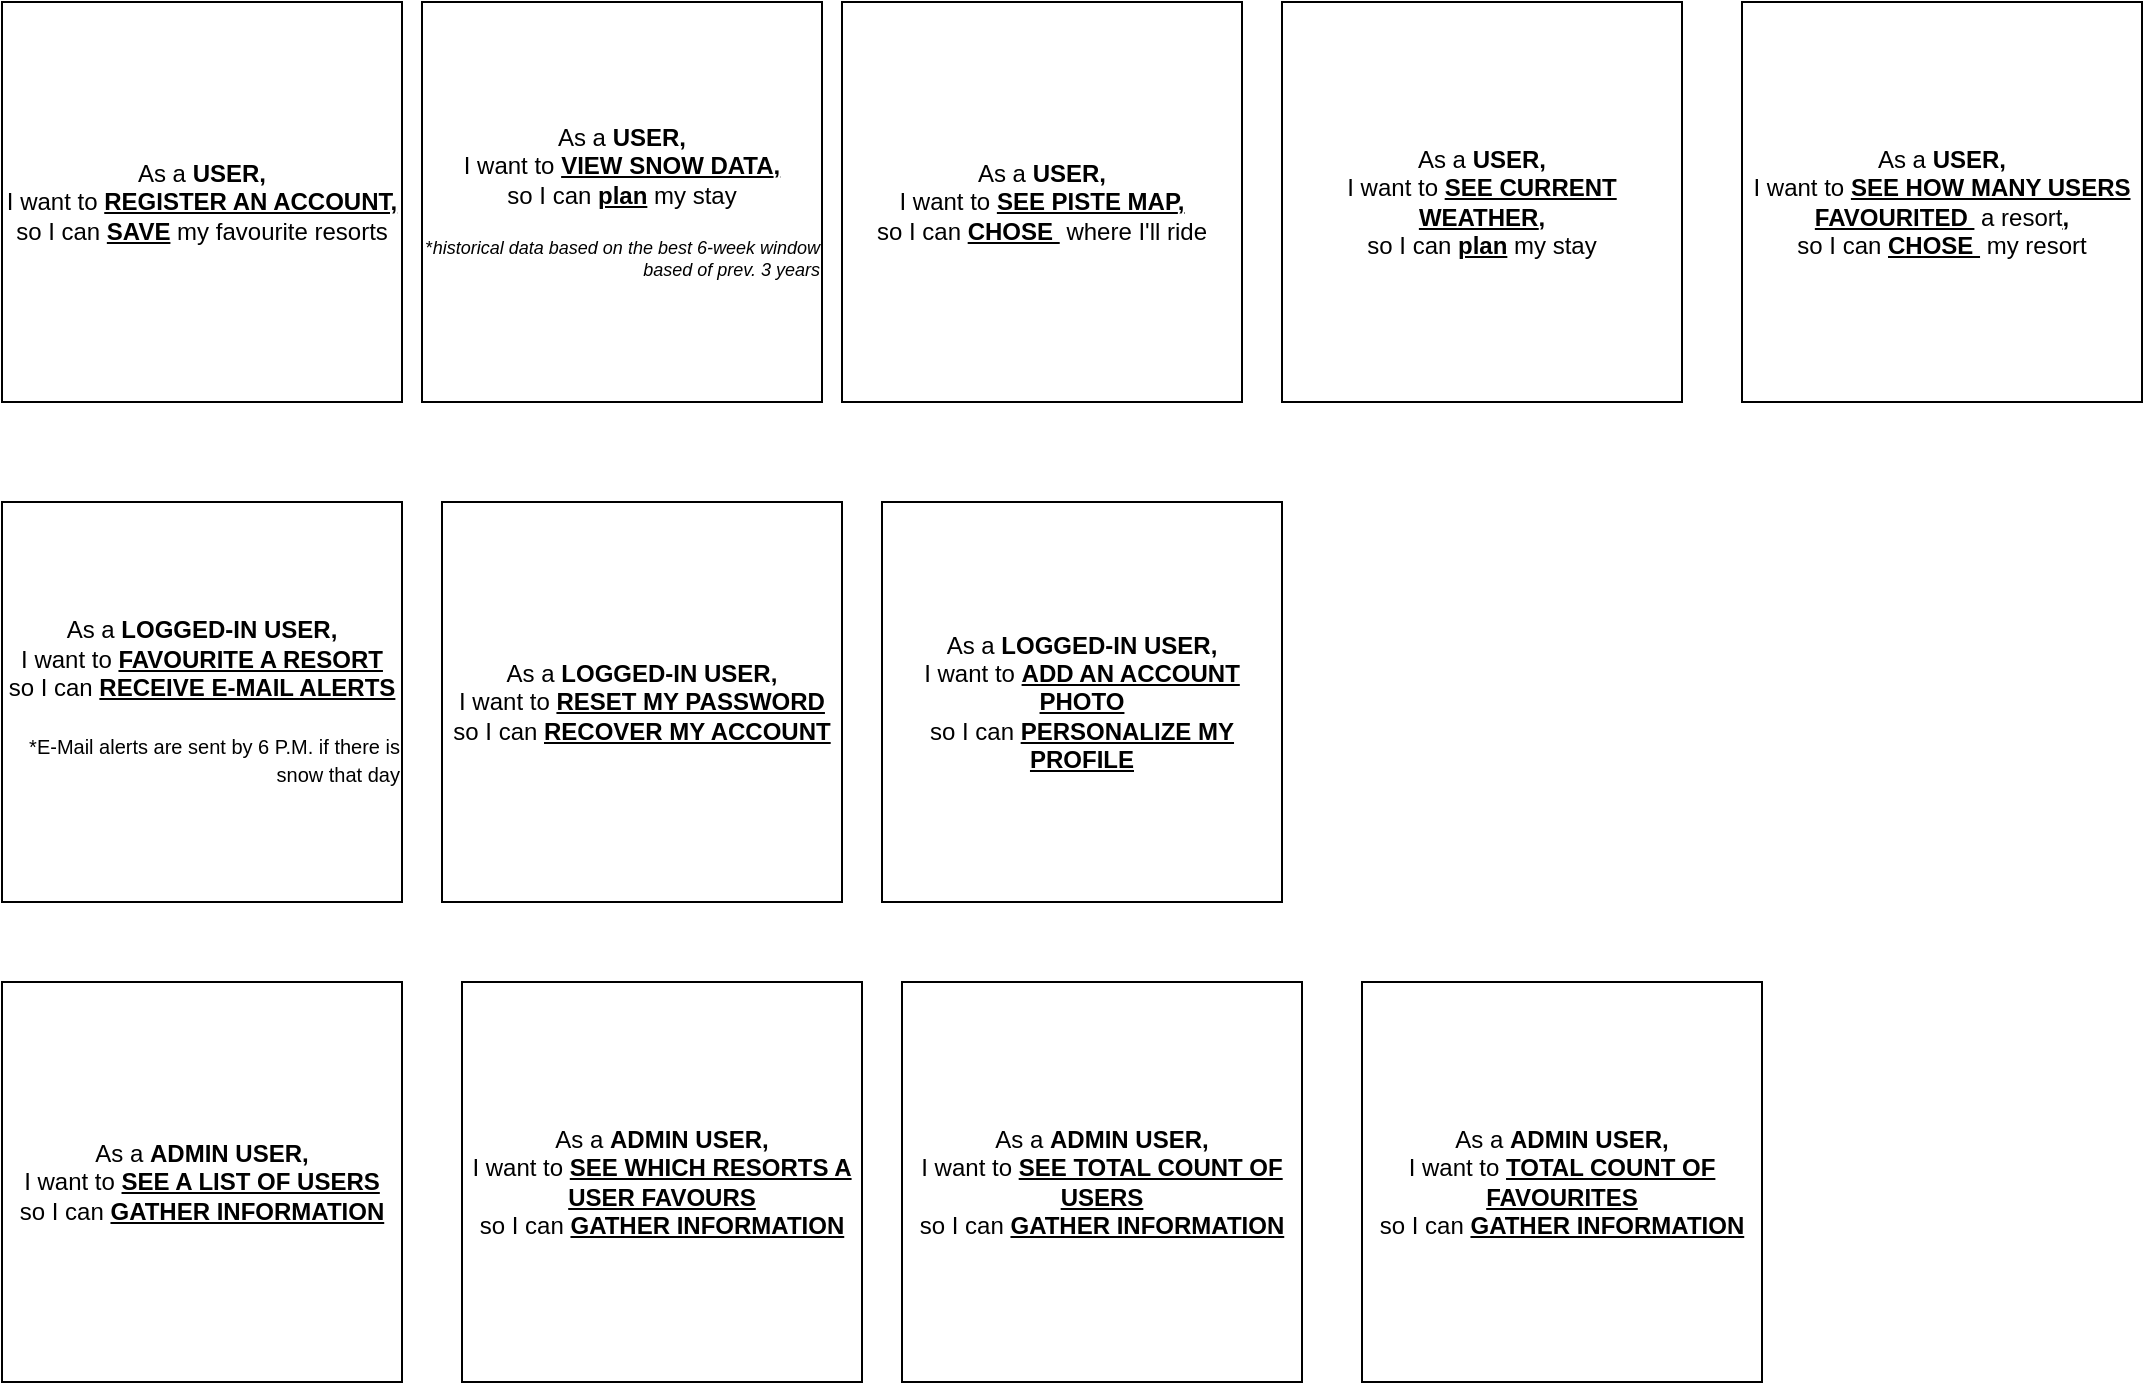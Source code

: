 <mxfile version="14.1.8" type="device"><diagram id="1UEiKMLLcpal7AZvnAlo" name="Page-1"><mxGraphModel dx="2370" dy="1437" grid="1" gridSize="10" guides="1" tooltips="1" connect="1" arrows="1" fold="1" page="1" pageScale="1" pageWidth="850" pageHeight="1100" math="0" shadow="0"><root><mxCell id="0"/><mxCell id="1" parent="0"/><mxCell id="ILXsJa-R5vVQef3Id096-1" value="As a &lt;b&gt;USER,&lt;/b&gt;&lt;br&gt;I want to &lt;u&gt;&lt;b&gt;REGISTER AN ACCOUNT,&lt;br&gt;&lt;/b&gt;&lt;/u&gt;so I can &lt;u style=&quot;font-weight: bold&quot;&gt;SAVE&lt;/u&gt;&amp;nbsp;my favourite resorts" style="whiteSpace=wrap;html=1;aspect=fixed;" vertex="1" parent="1"><mxGeometry x="60" y="60" width="200" height="200" as="geometry"/></mxCell><mxCell id="ILXsJa-R5vVQef3Id096-2" value="As a &lt;b&gt;USER,&lt;/b&gt;&lt;br&gt;I want to &lt;b&gt;&lt;u&gt;VIEW SNOW DATA&lt;/u&gt;&lt;/b&gt;&lt;u&gt;&lt;b&gt;,&lt;br&gt;&lt;/b&gt;&lt;/u&gt;so I can &lt;u style=&quot;font-weight: bold&quot;&gt;plan&lt;/u&gt;&amp;nbsp;my stay&lt;br&gt;&lt;br&gt;&lt;div style=&quot;text-align: right ; font-size: 9px&quot;&gt;&lt;span&gt;*&lt;i&gt;historical data based on the best 6-week window based of prev. 3 years&lt;/i&gt;&lt;/span&gt;&lt;/div&gt;" style="whiteSpace=wrap;html=1;aspect=fixed;" vertex="1" parent="1"><mxGeometry x="270" y="60" width="200" height="200" as="geometry"/></mxCell><mxCell id="ILXsJa-R5vVQef3Id096-3" value="As a &lt;b&gt;USER,&lt;/b&gt;&lt;br&gt;I want to &lt;b&gt;&lt;u&gt;SEE CURRENT WEATHER&lt;/u&gt;&lt;/b&gt;&lt;u&gt;&lt;b&gt;,&lt;br&gt;&lt;/b&gt;&lt;/u&gt;so I can &lt;u style=&quot;font-weight: bold&quot;&gt;plan&lt;/u&gt;&amp;nbsp;my stay" style="whiteSpace=wrap;html=1;aspect=fixed;" vertex="1" parent="1"><mxGeometry x="700" y="60" width="200" height="200" as="geometry"/></mxCell><mxCell id="ILXsJa-R5vVQef3Id096-4" value="As a &lt;b&gt;USER,&lt;/b&gt;&lt;br&gt;I want to &lt;b&gt;&lt;u&gt;SEE PISTE MAP&lt;/u&gt;&lt;/b&gt;&lt;u&gt;&lt;b&gt;,&lt;br&gt;&lt;/b&gt;&lt;/u&gt;so I can &lt;u style=&quot;font-weight: bold&quot;&gt;CHOSE&amp;nbsp;&lt;/u&gt;&amp;nbsp;where I'll ride" style="whiteSpace=wrap;html=1;aspect=fixed;" vertex="1" parent="1"><mxGeometry x="480" y="60" width="200" height="200" as="geometry"/></mxCell><mxCell id="ILXsJa-R5vVQef3Id096-5" value="As a &lt;b&gt;USER,&lt;/b&gt;&lt;br&gt;I want to &lt;u style=&quot;font-weight: bold&quot;&gt;SEE HOW MANY USERS FAVOURITED&amp;nbsp;&lt;/u&gt;&amp;nbsp;a resort&lt;u&gt;&lt;b&gt;,&lt;br&gt;&lt;/b&gt;&lt;/u&gt;so I can &lt;u style=&quot;font-weight: bold&quot;&gt;CHOSE&amp;nbsp;&lt;/u&gt;&amp;nbsp;my resort" style="whiteSpace=wrap;html=1;aspect=fixed;" vertex="1" parent="1"><mxGeometry x="930" y="60" width="200" height="200" as="geometry"/></mxCell><mxCell id="ILXsJa-R5vVQef3Id096-6" value="As a &lt;b&gt;LOGGED-IN USER,&lt;/b&gt;&lt;br&gt;I want to &lt;u style=&quot;font-weight: bold&quot;&gt;FAVOURITE A RESORT&lt;/u&gt;&lt;br&gt;so I can &lt;u style=&quot;font-weight: bold&quot;&gt;RECEIVE E-MAIL ALERTS&lt;br&gt;&lt;/u&gt;&lt;br&gt;&lt;div style=&quot;text-align: right&quot;&gt;&lt;font style=&quot;font-size: 10px&quot;&gt;*E-Mail alerts are sent by 6 P.M. if there is snow that day&lt;/font&gt;&lt;/div&gt;" style="whiteSpace=wrap;html=1;aspect=fixed;" vertex="1" parent="1"><mxGeometry x="60" y="310" width="200" height="200" as="geometry"/></mxCell><mxCell id="ILXsJa-R5vVQef3Id096-7" value="As a &lt;b&gt;LOGGED-IN USER,&lt;/b&gt;&lt;br&gt;I want to &lt;u style=&quot;font-weight: bold&quot;&gt;RESET MY PASSWORD&lt;/u&gt;&lt;br&gt;so I can &lt;u style=&quot;font-weight: bold&quot;&gt;RECOVER MY ACCOUNT&lt;br&gt;&lt;/u&gt;" style="whiteSpace=wrap;html=1;aspect=fixed;" vertex="1" parent="1"><mxGeometry x="280" y="310" width="200" height="200" as="geometry"/></mxCell><mxCell id="ILXsJa-R5vVQef3Id096-8" value="As a &lt;b&gt;LOGGED-IN USER,&lt;/b&gt;&lt;br&gt;I want to &lt;u style=&quot;font-weight: bold&quot;&gt;ADD AN ACCOUNT PHOTO&lt;/u&gt;&lt;br&gt;so I can &lt;u style=&quot;font-weight: bold&quot;&gt;PERSONALIZE MY PROFILE&lt;br&gt;&lt;/u&gt;" style="whiteSpace=wrap;html=1;aspect=fixed;" vertex="1" parent="1"><mxGeometry x="500" y="310" width="200" height="200" as="geometry"/></mxCell><mxCell id="ILXsJa-R5vVQef3Id096-9" value="As a &lt;b&gt;ADMIN USER,&lt;/b&gt;&lt;br&gt;I want to &lt;u style=&quot;font-weight: bold&quot;&gt;SEE A LIST OF USERS&lt;/u&gt;&lt;br&gt;so I can &lt;b&gt;&lt;u&gt;GATHER INFORMATION&lt;/u&gt;&lt;/b&gt;&lt;u style=&quot;font-weight: bold&quot;&gt;&lt;br&gt;&lt;/u&gt;" style="whiteSpace=wrap;html=1;aspect=fixed;" vertex="1" parent="1"><mxGeometry x="60" y="550" width="200" height="200" as="geometry"/></mxCell><mxCell id="ILXsJa-R5vVQef3Id096-10" value="As a &lt;b&gt;ADMIN USER,&lt;/b&gt;&lt;br&gt;I want to &lt;u style=&quot;font-weight: bold&quot;&gt;SEE WHICH RESORTS A USER FAVOURS&lt;/u&gt;&lt;br&gt;so I can &lt;b&gt;&lt;u&gt;GATHER INFORMATION&lt;/u&gt;&lt;/b&gt;&lt;u style=&quot;font-weight: bold&quot;&gt;&lt;br&gt;&lt;/u&gt;" style="whiteSpace=wrap;html=1;aspect=fixed;" vertex="1" parent="1"><mxGeometry x="290" y="550" width="200" height="200" as="geometry"/></mxCell><mxCell id="ILXsJa-R5vVQef3Id096-11" value="As a &lt;b&gt;ADMIN USER,&lt;/b&gt;&lt;br&gt;I want to &lt;u style=&quot;font-weight: bold&quot;&gt;SEE TOTAL COUNT OF USERS&lt;/u&gt;&lt;br&gt;so I can &lt;b&gt;&lt;u&gt;GATHER INFORMATION&lt;/u&gt;&lt;/b&gt;&lt;u style=&quot;font-weight: bold&quot;&gt;&lt;br&gt;&lt;/u&gt;" style="whiteSpace=wrap;html=1;aspect=fixed;" vertex="1" parent="1"><mxGeometry x="510" y="550" width="200" height="200" as="geometry"/></mxCell><mxCell id="ILXsJa-R5vVQef3Id096-12" value="As a &lt;b&gt;ADMIN USER,&lt;/b&gt;&lt;br&gt;I want to &lt;u style=&quot;font-weight: bold&quot;&gt;TOTAL COUNT OF FAVOURITES&lt;/u&gt;&lt;br&gt;so I can &lt;b&gt;&lt;u&gt;GATHER INFORMATION&lt;/u&gt;&lt;/b&gt;&lt;u style=&quot;font-weight: bold&quot;&gt;&lt;br&gt;&lt;/u&gt;" style="whiteSpace=wrap;html=1;aspect=fixed;" vertex="1" parent="1"><mxGeometry x="740" y="550" width="200" height="200" as="geometry"/></mxCell></root></mxGraphModel></diagram></mxfile>